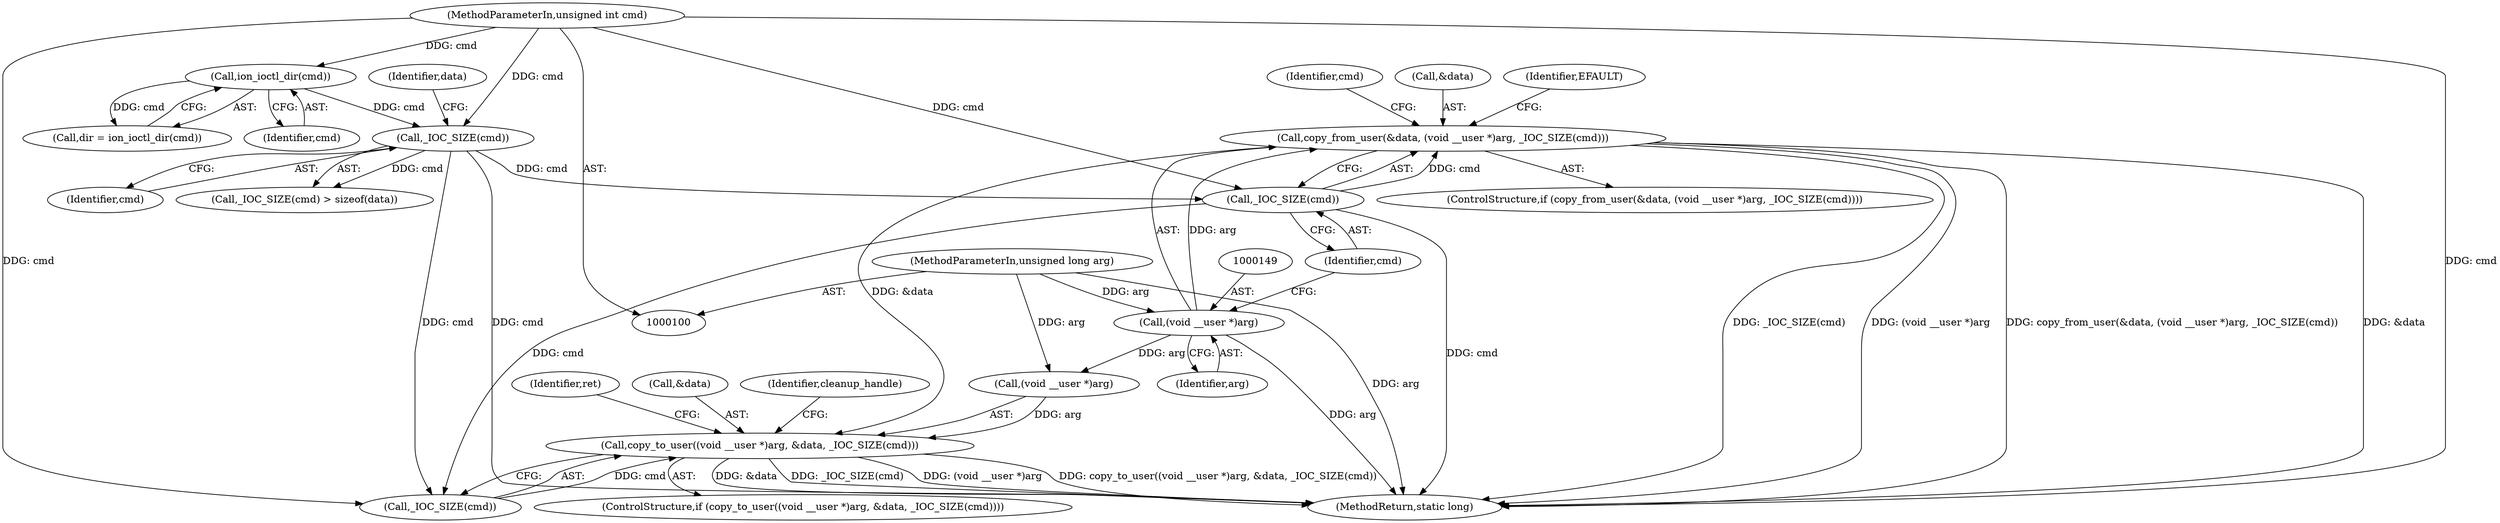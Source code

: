 digraph "0_linux_9590232bb4f4cc824f3425a6e1349afbe6d6d2b7_2@API" {
"1000145" [label="(Call,copy_from_user(&data, (void __user *)arg, _IOC_SIZE(cmd)))"];
"1000148" [label="(Call,(void __user *)arg)"];
"1000103" [label="(MethodParameterIn,unsigned long arg)"];
"1000151" [label="(Call,_IOC_SIZE(cmd))"];
"1000133" [label="(Call,_IOC_SIZE(cmd))"];
"1000129" [label="(Call,ion_ioctl_dir(cmd))"];
"1000102" [label="(MethodParameterIn,unsigned int cmd)"];
"1000368" [label="(Call,copy_to_user((void __user *)arg, &data, _IOC_SIZE(cmd)))"];
"1000130" [label="(Identifier,cmd)"];
"1000146" [label="(Call,&data)"];
"1000145" [label="(Call,copy_from_user(&data, (void __user *)arg, _IOC_SIZE(cmd)))"];
"1000386" [label="(Identifier,ret)"];
"1000372" [label="(Call,&data)"];
"1000368" [label="(Call,copy_to_user((void __user *)arg, &data, _IOC_SIZE(cmd)))"];
"1000150" [label="(Identifier,arg)"];
"1000155" [label="(Identifier,EFAULT)"];
"1000144" [label="(ControlStructure,if (copy_from_user(&data, (void __user *)arg, _IOC_SIZE(cmd))))"];
"1000136" [label="(Identifier,data)"];
"1000152" [label="(Identifier,cmd)"];
"1000374" [label="(Call,_IOC_SIZE(cmd))"];
"1000134" [label="(Identifier,cmd)"];
"1000127" [label="(Call,dir = ion_ioctl_dir(cmd))"];
"1000148" [label="(Call,(void __user *)arg)"];
"1000378" [label="(Identifier,cleanup_handle)"];
"1000132" [label="(Call,_IOC_SIZE(cmd) > sizeof(data))"];
"1000157" [label="(Identifier,cmd)"];
"1000387" [label="(MethodReturn,static long)"];
"1000367" [label="(ControlStructure,if (copy_to_user((void __user *)arg, &data, _IOC_SIZE(cmd))))"];
"1000103" [label="(MethodParameterIn,unsigned long arg)"];
"1000151" [label="(Call,_IOC_SIZE(cmd))"];
"1000129" [label="(Call,ion_ioctl_dir(cmd))"];
"1000133" [label="(Call,_IOC_SIZE(cmd))"];
"1000102" [label="(MethodParameterIn,unsigned int cmd)"];
"1000369" [label="(Call,(void __user *)arg)"];
"1000145" -> "1000144"  [label="AST: "];
"1000145" -> "1000151"  [label="CFG: "];
"1000146" -> "1000145"  [label="AST: "];
"1000148" -> "1000145"  [label="AST: "];
"1000151" -> "1000145"  [label="AST: "];
"1000155" -> "1000145"  [label="CFG: "];
"1000157" -> "1000145"  [label="CFG: "];
"1000145" -> "1000387"  [label="DDG: _IOC_SIZE(cmd)"];
"1000145" -> "1000387"  [label="DDG: (void __user *)arg"];
"1000145" -> "1000387"  [label="DDG: copy_from_user(&data, (void __user *)arg, _IOC_SIZE(cmd))"];
"1000145" -> "1000387"  [label="DDG: &data"];
"1000148" -> "1000145"  [label="DDG: arg"];
"1000151" -> "1000145"  [label="DDG: cmd"];
"1000145" -> "1000368"  [label="DDG: &data"];
"1000148" -> "1000150"  [label="CFG: "];
"1000149" -> "1000148"  [label="AST: "];
"1000150" -> "1000148"  [label="AST: "];
"1000152" -> "1000148"  [label="CFG: "];
"1000148" -> "1000387"  [label="DDG: arg"];
"1000103" -> "1000148"  [label="DDG: arg"];
"1000148" -> "1000369"  [label="DDG: arg"];
"1000103" -> "1000100"  [label="AST: "];
"1000103" -> "1000387"  [label="DDG: arg"];
"1000103" -> "1000369"  [label="DDG: arg"];
"1000151" -> "1000152"  [label="CFG: "];
"1000152" -> "1000151"  [label="AST: "];
"1000151" -> "1000387"  [label="DDG: cmd"];
"1000133" -> "1000151"  [label="DDG: cmd"];
"1000102" -> "1000151"  [label="DDG: cmd"];
"1000151" -> "1000374"  [label="DDG: cmd"];
"1000133" -> "1000132"  [label="AST: "];
"1000133" -> "1000134"  [label="CFG: "];
"1000134" -> "1000133"  [label="AST: "];
"1000136" -> "1000133"  [label="CFG: "];
"1000133" -> "1000387"  [label="DDG: cmd"];
"1000133" -> "1000132"  [label="DDG: cmd"];
"1000129" -> "1000133"  [label="DDG: cmd"];
"1000102" -> "1000133"  [label="DDG: cmd"];
"1000133" -> "1000374"  [label="DDG: cmd"];
"1000129" -> "1000127"  [label="AST: "];
"1000129" -> "1000130"  [label="CFG: "];
"1000130" -> "1000129"  [label="AST: "];
"1000127" -> "1000129"  [label="CFG: "];
"1000129" -> "1000127"  [label="DDG: cmd"];
"1000102" -> "1000129"  [label="DDG: cmd"];
"1000102" -> "1000100"  [label="AST: "];
"1000102" -> "1000387"  [label="DDG: cmd"];
"1000102" -> "1000374"  [label="DDG: cmd"];
"1000368" -> "1000367"  [label="AST: "];
"1000368" -> "1000374"  [label="CFG: "];
"1000369" -> "1000368"  [label="AST: "];
"1000372" -> "1000368"  [label="AST: "];
"1000374" -> "1000368"  [label="AST: "];
"1000378" -> "1000368"  [label="CFG: "];
"1000386" -> "1000368"  [label="CFG: "];
"1000368" -> "1000387"  [label="DDG: (void __user *)arg"];
"1000368" -> "1000387"  [label="DDG: copy_to_user((void __user *)arg, &data, _IOC_SIZE(cmd))"];
"1000368" -> "1000387"  [label="DDG: &data"];
"1000368" -> "1000387"  [label="DDG: _IOC_SIZE(cmd)"];
"1000369" -> "1000368"  [label="DDG: arg"];
"1000374" -> "1000368"  [label="DDG: cmd"];
}
